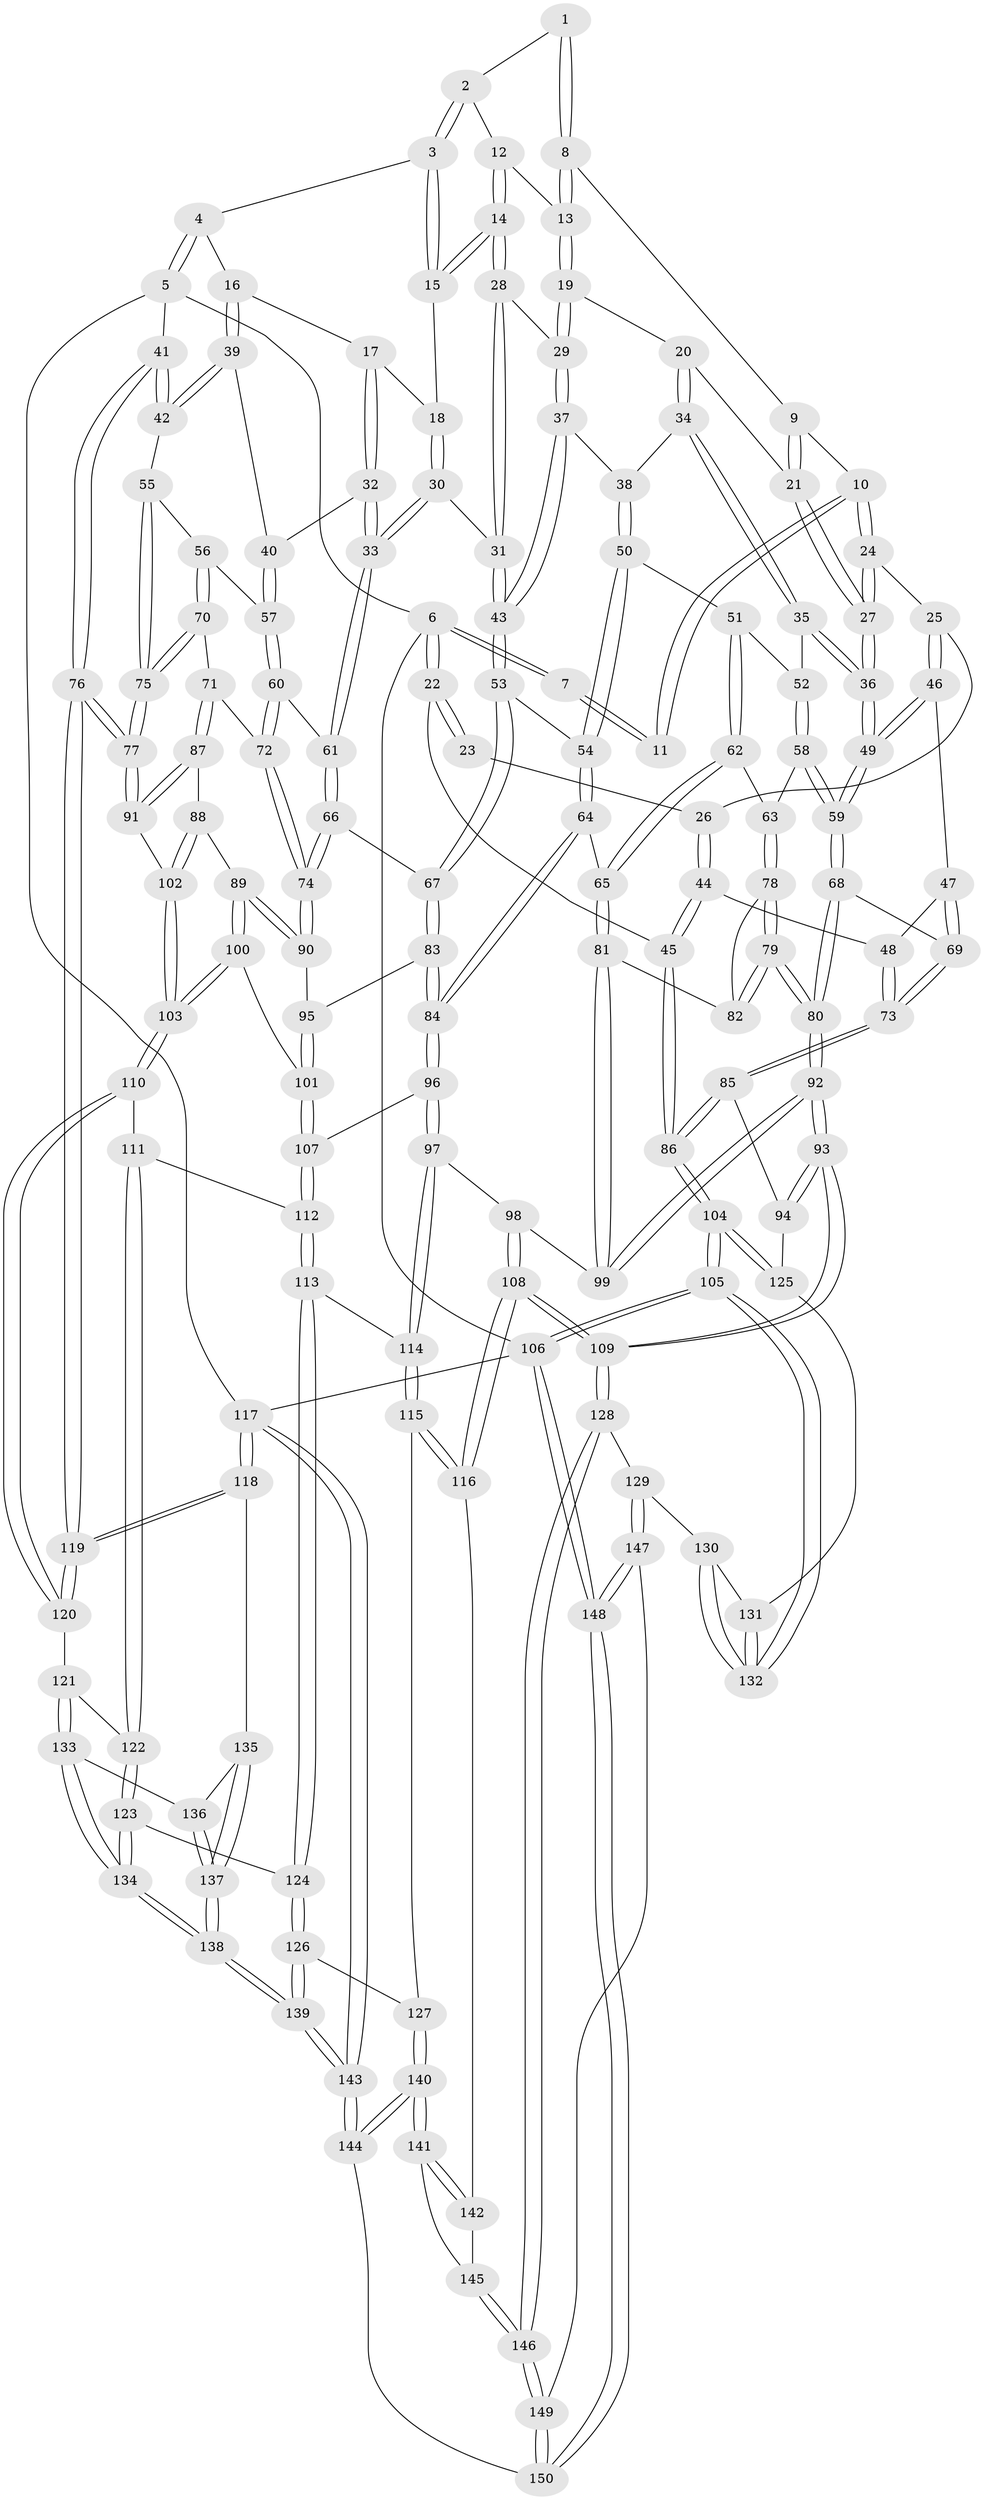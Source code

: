 // Generated by graph-tools (version 1.1) at 2025/03/03/09/25 03:03:27]
// undirected, 150 vertices, 372 edges
graph export_dot {
graph [start="1"]
  node [color=gray90,style=filled];
  1 [pos="+0.33985029539162365+0"];
  2 [pos="+0.4898144954301335+0"];
  3 [pos="+0.9333614561027618+0"];
  4 [pos="+1+0"];
  5 [pos="+1+0"];
  6 [pos="+0+0"];
  7 [pos="+0.25216853412357493+0"];
  8 [pos="+0.33748106363198216+0.036762478120705884"];
  9 [pos="+0.2822909195923662+0.1035890146813749"];
  10 [pos="+0.1644128914706327+0.09459206967013858"];
  11 [pos="+0.1485642299886484+0.07775328603940673"];
  12 [pos="+0.5245965060500135+0.011102036744694595"];
  13 [pos="+0.40955515723027464+0.11788839199564634"];
  14 [pos="+0.5793805952907565+0.11424805717846745"];
  15 [pos="+0.7663484272166552+0.047238886804862885"];
  16 [pos="+0.9238323115575843+0.18415066914260655"];
  17 [pos="+0.8031437144323736+0.16116153270659095"];
  18 [pos="+0.7706315514388914+0.10661116827301938"];
  19 [pos="+0.4130759212158141+0.1353644337352854"];
  20 [pos="+0.3779331653310624+0.18168275328757597"];
  21 [pos="+0.2883630282408326+0.13439070658906832"];
  22 [pos="+0+0.13917402845547008"];
  23 [pos="+0.1091821543612583+0.08620514101526248"];
  24 [pos="+0.18793965642330698+0.22584952429178917"];
  25 [pos="+0.1781475572647462+0.23186642503394833"];
  26 [pos="+0.10937101358362118+0.23420245092006392"];
  27 [pos="+0.24767674166508785+0.23846896918272958"];
  28 [pos="+0.5696172957155212+0.15162043542113962"];
  29 [pos="+0.5088246881909285+0.17315543859929797"];
  30 [pos="+0.6592137862886609+0.2547555074801999"];
  31 [pos="+0.6385353518877573+0.259196490772173"];
  32 [pos="+0.8089033204633452+0.2660737132588052"];
  33 [pos="+0.7779847683671194+0.28935794814290283"];
  34 [pos="+0.3719356157759609+0.21519181080344668"];
  35 [pos="+0.3066804085183517+0.25869190442625284"];
  36 [pos="+0.2805495049773698+0.26596829612521017"];
  37 [pos="+0.47782386074727423+0.23553314110825352"];
  38 [pos="+0.444566697560646+0.2668486241694706"];
  39 [pos="+0.9402730046795819+0.22590031590659124"];
  40 [pos="+0.8632178783749409+0.2725411974173042"];
  41 [pos="+1+0.26393857895086653"];
  42 [pos="+1+0.2666032521046009"];
  43 [pos="+0.6069591870929826+0.32290743827304896"];
  44 [pos="+0+0.26369756205099076"];
  45 [pos="+0+0.24993915269264705"];
  46 [pos="+0.1538121766360663+0.3367073586648373"];
  47 [pos="+0.13606726050476237+0.35558289932459153"];
  48 [pos="+0.0782515684821185+0.3519072871321728"];
  49 [pos="+0.2769796669537466+0.34961434454867746"];
  50 [pos="+0.44515236188443646+0.2889219261893197"];
  51 [pos="+0.4368238630947795+0.29855025032957144"];
  52 [pos="+0.38055611490776536+0.31003668740202356"];
  53 [pos="+0.6027208130578806+0.33693843579080945"];
  54 [pos="+0.5609979456316716+0.36233791673409815"];
  55 [pos="+0.9226198854858634+0.37167055558561296"];
  56 [pos="+0.9011647879265499+0.3610980049270613"];
  57 [pos="+0.8975999817913305+0.3588698303335836"];
  58 [pos="+0.3533802346319625+0.3808060075295469"];
  59 [pos="+0.2853752826719495+0.3774929301654328"];
  60 [pos="+0.8205330757693831+0.37669104565768213"];
  61 [pos="+0.7793162871362131+0.33334417285946977"];
  62 [pos="+0.42217239867430484+0.36860832080546824"];
  63 [pos="+0.36810350853383184+0.3871504785388722"];
  64 [pos="+0.5303194719085903+0.409463696180808"];
  65 [pos="+0.5077304374218152+0.4283315928587043"];
  66 [pos="+0.7005704639413359+0.4199635399201218"];
  67 [pos="+0.6895617278587202+0.41925929699897946"];
  68 [pos="+0.2679424824121534+0.41411667996486706"];
  69 [pos="+0.17698195504897224+0.43327146624764745"];
  70 [pos="+0.8354560490839741+0.44221418951583874"];
  71 [pos="+0.8197619411579502+0.4429345758219179"];
  72 [pos="+0.8175366757123704+0.440986416153375"];
  73 [pos="+0.10444394103862796+0.5446822663906995"];
  74 [pos="+0.7369593607472688+0.4466151741945991"];
  75 [pos="+0.9443811781020054+0.450985998111101"];
  76 [pos="+1+0.6014820750924955"];
  77 [pos="+1+0.5391097296227144"];
  78 [pos="+0.38009264121066527+0.41747851065420083"];
  79 [pos="+0.3647724429398672+0.5103697195292692"];
  80 [pos="+0.32011606890557903+0.5630014703986866"];
  81 [pos="+0.4964159842449458+0.4520224840387237"];
  82 [pos="+0.47097999461171675+0.4563893867764073"];
  83 [pos="+0.6418021482259719+0.5026010119202783"];
  84 [pos="+0.6377645606966968+0.5077660405840402"];
  85 [pos="+0.10384411701904714+0.5461654080499765"];
  86 [pos="+0+0.5361022478789328"];
  87 [pos="+0.8244174348073624+0.4848348492658685"];
  88 [pos="+0.7911292205227031+0.5199447297699511"];
  89 [pos="+0.7828557845362055+0.5222001315071322"];
  90 [pos="+0.7433696130623795+0.4873654439062234"];
  91 [pos="+0.9060423504612982+0.5583476855846347"];
  92 [pos="+0.31753874644685276+0.5809534271028953"];
  93 [pos="+0.3064340037028583+0.6112983805667547"];
  94 [pos="+0.15909981443683902+0.5969050997603856"];
  95 [pos="+0.7279486165605906+0.5126841873098783"];
  96 [pos="+0.636600726152116+0.5124348074557246"];
  97 [pos="+0.5777138167721773+0.5617782186811632"];
  98 [pos="+0.5213773804958464+0.538439358296627"];
  99 [pos="+0.510653230115821+0.522353226581281"];
  100 [pos="+0.7708573876401702+0.5511951466890002"];
  101 [pos="+0.715752882860714+0.5702964215815512"];
  102 [pos="+0.8662448021675395+0.580914342589118"];
  103 [pos="+0.8302538121875628+0.6147189453247429"];
  104 [pos="+0+0.7968166517212929"];
  105 [pos="+0+0.9812525298703075"];
  106 [pos="+0+1"];
  107 [pos="+0.7095382760599513+0.5767468817015222"];
  108 [pos="+0.391562328251477+0.7466162609870108"];
  109 [pos="+0.3865242942071624+0.7470710717945693"];
  110 [pos="+0.8287608072067099+0.6175961309059826"];
  111 [pos="+0.7499662874503931+0.64015496712374"];
  112 [pos="+0.706936578840907+0.6295404148004117"];
  113 [pos="+0.6656043860609083+0.659057288982234"];
  114 [pos="+0.5940446897311114+0.6180069772738267"];
  115 [pos="+0.44115419489516006+0.7470614799180453"];
  116 [pos="+0.40512688315964607+0.7484440179989846"];
  117 [pos="+1+1"];
  118 [pos="+1+0.7593545804937697"];
  119 [pos="+1+0.7009852795610463"];
  120 [pos="+0.8541103623664325+0.6922879293967154"];
  121 [pos="+0.8055882830295553+0.769268825537015"];
  122 [pos="+0.7947963238627608+0.7676103255339022"];
  123 [pos="+0.7027436727506772+0.7861066724596423"];
  124 [pos="+0.6561094489073133+0.7815784501141022"];
  125 [pos="+0.13046622814855877+0.6798185571470178"];
  126 [pos="+0.6472981245564877+0.7878403629491001"];
  127 [pos="+0.62103577391156+0.7983447741975847"];
  128 [pos="+0.3607244234919644+0.785610506140256"];
  129 [pos="+0.24857491687546474+0.8385852141287214"];
  130 [pos="+0.23889029498714595+0.8345583809140962"];
  131 [pos="+0.13516799347808722+0.7287955474519123"];
  132 [pos="+0.0027815171171125842+0.8454515600327402"];
  133 [pos="+0.8171975528146611+0.7817795003620158"];
  134 [pos="+0.8135010678512257+0.9894072780676433"];
  135 [pos="+1+0.7985547419674717"];
  136 [pos="+0.9041062703975243+0.8032102538830003"];
  137 [pos="+0.8213941197092635+0.9837350960277202"];
  138 [pos="+0.8136307362865005+0.9901555107222554"];
  139 [pos="+0.7838721810449849+1"];
  140 [pos="+0.590382190676035+0.9513248817170666"];
  141 [pos="+0.5900565589691222+0.9511376630501608"];
  142 [pos="+0.48469588379260364+0.8586768655970696"];
  143 [pos="+0.7483673240134272+1"];
  144 [pos="+0.6449327404932573+1"];
  145 [pos="+0.49819565227593077+0.9225629745200944"];
  146 [pos="+0.40272575739349775+0.9572208493966348"];
  147 [pos="+0.20879192841189023+0.9479942076076161"];
  148 [pos="+0+1"];
  149 [pos="+0.4054626550018313+1"];
  150 [pos="+0.4615679876458672+1"];
  1 -- 2;
  1 -- 8;
  1 -- 8;
  2 -- 3;
  2 -- 3;
  2 -- 12;
  3 -- 4;
  3 -- 15;
  3 -- 15;
  4 -- 5;
  4 -- 5;
  4 -- 16;
  5 -- 6;
  5 -- 41;
  5 -- 117;
  6 -- 7;
  6 -- 7;
  6 -- 22;
  6 -- 22;
  6 -- 106;
  7 -- 11;
  7 -- 11;
  8 -- 9;
  8 -- 13;
  8 -- 13;
  9 -- 10;
  9 -- 21;
  9 -- 21;
  10 -- 11;
  10 -- 11;
  10 -- 24;
  10 -- 24;
  12 -- 13;
  12 -- 14;
  12 -- 14;
  13 -- 19;
  13 -- 19;
  14 -- 15;
  14 -- 15;
  14 -- 28;
  14 -- 28;
  15 -- 18;
  16 -- 17;
  16 -- 39;
  16 -- 39;
  17 -- 18;
  17 -- 32;
  17 -- 32;
  18 -- 30;
  18 -- 30;
  19 -- 20;
  19 -- 29;
  19 -- 29;
  20 -- 21;
  20 -- 34;
  20 -- 34;
  21 -- 27;
  21 -- 27;
  22 -- 23;
  22 -- 23;
  22 -- 45;
  23 -- 26;
  24 -- 25;
  24 -- 27;
  24 -- 27;
  25 -- 26;
  25 -- 46;
  25 -- 46;
  26 -- 44;
  26 -- 44;
  27 -- 36;
  27 -- 36;
  28 -- 29;
  28 -- 31;
  28 -- 31;
  29 -- 37;
  29 -- 37;
  30 -- 31;
  30 -- 33;
  30 -- 33;
  31 -- 43;
  31 -- 43;
  32 -- 33;
  32 -- 33;
  32 -- 40;
  33 -- 61;
  33 -- 61;
  34 -- 35;
  34 -- 35;
  34 -- 38;
  35 -- 36;
  35 -- 36;
  35 -- 52;
  36 -- 49;
  36 -- 49;
  37 -- 38;
  37 -- 43;
  37 -- 43;
  38 -- 50;
  38 -- 50;
  39 -- 40;
  39 -- 42;
  39 -- 42;
  40 -- 57;
  40 -- 57;
  41 -- 42;
  41 -- 42;
  41 -- 76;
  41 -- 76;
  42 -- 55;
  43 -- 53;
  43 -- 53;
  44 -- 45;
  44 -- 45;
  44 -- 48;
  45 -- 86;
  45 -- 86;
  46 -- 47;
  46 -- 49;
  46 -- 49;
  47 -- 48;
  47 -- 69;
  47 -- 69;
  48 -- 73;
  48 -- 73;
  49 -- 59;
  49 -- 59;
  50 -- 51;
  50 -- 54;
  50 -- 54;
  51 -- 52;
  51 -- 62;
  51 -- 62;
  52 -- 58;
  52 -- 58;
  53 -- 54;
  53 -- 67;
  53 -- 67;
  54 -- 64;
  54 -- 64;
  55 -- 56;
  55 -- 75;
  55 -- 75;
  56 -- 57;
  56 -- 70;
  56 -- 70;
  57 -- 60;
  57 -- 60;
  58 -- 59;
  58 -- 59;
  58 -- 63;
  59 -- 68;
  59 -- 68;
  60 -- 61;
  60 -- 72;
  60 -- 72;
  61 -- 66;
  61 -- 66;
  62 -- 63;
  62 -- 65;
  62 -- 65;
  63 -- 78;
  63 -- 78;
  64 -- 65;
  64 -- 84;
  64 -- 84;
  65 -- 81;
  65 -- 81;
  66 -- 67;
  66 -- 74;
  66 -- 74;
  67 -- 83;
  67 -- 83;
  68 -- 69;
  68 -- 80;
  68 -- 80;
  69 -- 73;
  69 -- 73;
  70 -- 71;
  70 -- 75;
  70 -- 75;
  71 -- 72;
  71 -- 87;
  71 -- 87;
  72 -- 74;
  72 -- 74;
  73 -- 85;
  73 -- 85;
  74 -- 90;
  74 -- 90;
  75 -- 77;
  75 -- 77;
  76 -- 77;
  76 -- 77;
  76 -- 119;
  76 -- 119;
  77 -- 91;
  77 -- 91;
  78 -- 79;
  78 -- 79;
  78 -- 82;
  79 -- 80;
  79 -- 80;
  79 -- 82;
  79 -- 82;
  80 -- 92;
  80 -- 92;
  81 -- 82;
  81 -- 99;
  81 -- 99;
  83 -- 84;
  83 -- 84;
  83 -- 95;
  84 -- 96;
  84 -- 96;
  85 -- 86;
  85 -- 86;
  85 -- 94;
  86 -- 104;
  86 -- 104;
  87 -- 88;
  87 -- 91;
  87 -- 91;
  88 -- 89;
  88 -- 102;
  88 -- 102;
  89 -- 90;
  89 -- 90;
  89 -- 100;
  89 -- 100;
  90 -- 95;
  91 -- 102;
  92 -- 93;
  92 -- 93;
  92 -- 99;
  92 -- 99;
  93 -- 94;
  93 -- 94;
  93 -- 109;
  93 -- 109;
  94 -- 125;
  95 -- 101;
  95 -- 101;
  96 -- 97;
  96 -- 97;
  96 -- 107;
  97 -- 98;
  97 -- 114;
  97 -- 114;
  98 -- 99;
  98 -- 108;
  98 -- 108;
  100 -- 101;
  100 -- 103;
  100 -- 103;
  101 -- 107;
  101 -- 107;
  102 -- 103;
  102 -- 103;
  103 -- 110;
  103 -- 110;
  104 -- 105;
  104 -- 105;
  104 -- 125;
  104 -- 125;
  105 -- 106;
  105 -- 106;
  105 -- 132;
  105 -- 132;
  106 -- 148;
  106 -- 148;
  106 -- 117;
  107 -- 112;
  107 -- 112;
  108 -- 109;
  108 -- 109;
  108 -- 116;
  108 -- 116;
  109 -- 128;
  109 -- 128;
  110 -- 111;
  110 -- 120;
  110 -- 120;
  111 -- 112;
  111 -- 122;
  111 -- 122;
  112 -- 113;
  112 -- 113;
  113 -- 114;
  113 -- 124;
  113 -- 124;
  114 -- 115;
  114 -- 115;
  115 -- 116;
  115 -- 116;
  115 -- 127;
  116 -- 142;
  117 -- 118;
  117 -- 118;
  117 -- 143;
  117 -- 143;
  118 -- 119;
  118 -- 119;
  118 -- 135;
  119 -- 120;
  119 -- 120;
  120 -- 121;
  121 -- 122;
  121 -- 133;
  121 -- 133;
  122 -- 123;
  122 -- 123;
  123 -- 124;
  123 -- 134;
  123 -- 134;
  124 -- 126;
  124 -- 126;
  125 -- 131;
  126 -- 127;
  126 -- 139;
  126 -- 139;
  127 -- 140;
  127 -- 140;
  128 -- 129;
  128 -- 146;
  128 -- 146;
  129 -- 130;
  129 -- 147;
  129 -- 147;
  130 -- 131;
  130 -- 132;
  130 -- 132;
  131 -- 132;
  131 -- 132;
  133 -- 134;
  133 -- 134;
  133 -- 136;
  134 -- 138;
  134 -- 138;
  135 -- 136;
  135 -- 137;
  135 -- 137;
  136 -- 137;
  136 -- 137;
  137 -- 138;
  137 -- 138;
  138 -- 139;
  138 -- 139;
  139 -- 143;
  139 -- 143;
  140 -- 141;
  140 -- 141;
  140 -- 144;
  140 -- 144;
  141 -- 142;
  141 -- 142;
  141 -- 145;
  142 -- 145;
  143 -- 144;
  143 -- 144;
  144 -- 150;
  145 -- 146;
  145 -- 146;
  146 -- 149;
  146 -- 149;
  147 -- 148;
  147 -- 148;
  147 -- 149;
  148 -- 150;
  148 -- 150;
  149 -- 150;
  149 -- 150;
}
